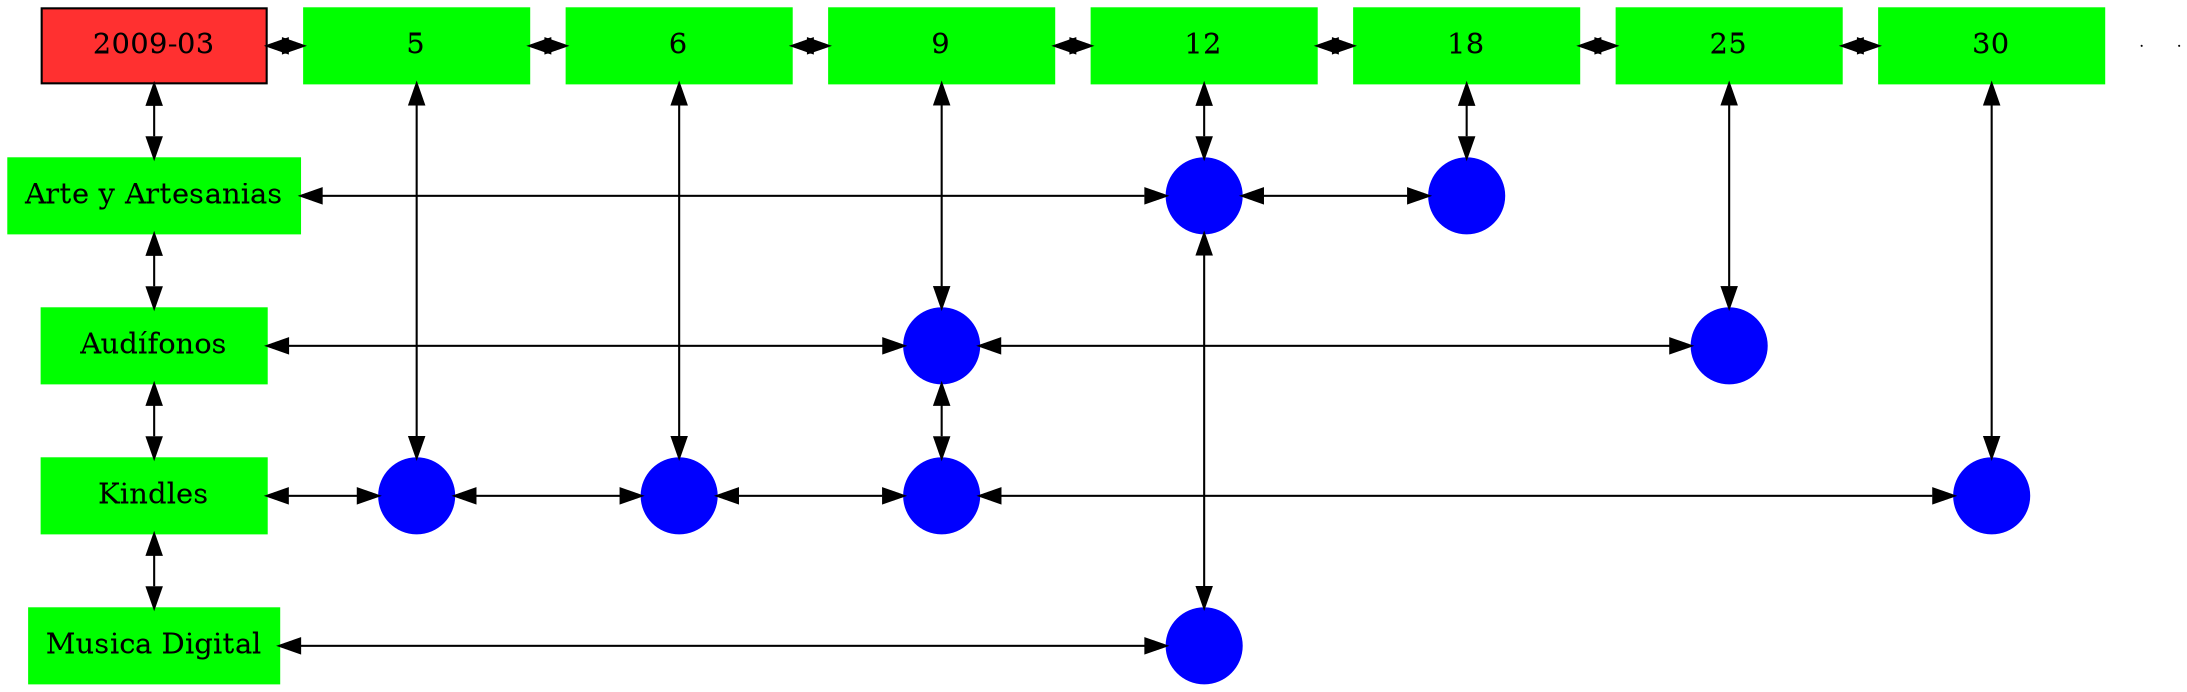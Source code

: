 digraph G{
node[shape="box"];
nodeMt[ label = "2009-03", width = 1.5, style = filled, fillcolor = firebrick1, group = 1 ];
e0[ shape = point, width = 0 ];
e1[ shape = point, width = 0 ];
node0xc001f785f0[label="5",color=green,style =filled,width = 1.5 group=5];
nodeMt->node0xc001f785f0[dir="both"];
{rank=same;nodeMt;node0xc001f785f0;}
node0xc001fce000[label="6",color=green,style =filled,width = 1.5 group=6];
node0xc001f785f0->node0xc001fce000[dir="both"];
{rank=same;node0xc001f785f0;node0xc001fce000;}
node0xc0021363c0[label="9",color=green,style =filled,width = 1.5 group=9];
node0xc001fce000->node0xc0021363c0[dir="both"];
{rank=same;node0xc001fce000;node0xc0021363c0;}
node0xc001fdfc70[label="12",color=green,style =filled,width = 1.5 group=12];
node0xc0021363c0->node0xc001fdfc70[dir="both"];
{rank=same;node0xc0021363c0;node0xc001fdfc70;}
node0xc0021a3400[label="18",color=green,style =filled,width = 1.5 group=18];
node0xc001fdfc70->node0xc0021a3400[dir="both"];
{rank=same;node0xc001fdfc70;node0xc0021a3400;}
node0xc0021025a0[label="25",color=green,style =filled,width = 1.5 group=25];
node0xc0021a3400->node0xc0021025a0[dir="both"];
{rank=same;node0xc0021a3400;node0xc0021025a0;}
node0xc0021b4640[label="30",color=green,style =filled,width = 1.5 group=30];
node0xc0021025a0->node0xc0021b4640[dir="both"];
{rank=same;node0xc0021025a0;node0xc0021b4640;}
node0xc0021a33b0[label="Arte y Artesanias",color=green,style =filled width = 1.5 group=1];
node0xc0022f1900[label="",color=blue,style =filled, width = 0.5 group=12 shape=circle];
node0xc0021a33b0->node0xc0022f1900[dir="both"];
{rank=same;node0xc0021a33b0;node0xc0022f1900;}
node0xc0021ac400[label="",color=blue,style =filled, width = 0.5 group=18 shape=circle];
node0xc0022f1900->node0xc0021ac400[dir="both"];
{rank=same;node0xc0021ac400;node0xc0022f1900;}
node0xc002102550[label="Audífonos",color=green,style =filled width = 1.5 group=1];
node0xc00212b600[label="",color=blue,style =filled, width = 0.5 group=9 shape=circle];
node0xc002102550->node0xc00212b600[dir="both"];
{rank=same;node0xc002102550;node0xc00212b600;}
node0xc0020fed00[label="",color=blue,style =filled, width = 0.5 group=25 shape=circle];
node0xc00212b600->node0xc0020fed00[dir="both"];
{rank=same;node0xc0020fed00;node0xc00212b600;}
node0xc001f785a0[label="Kindles",color=green,style =filled width = 1.5 group=1];
node0xc001f70e00[label="",color=blue,style =filled, width = 0.5 group=5 shape=circle];
node0xc001f785a0->node0xc001f70e00[dir="both"];
{rank=same;node0xc001f785a0;node0xc001f70e00;}
node0xc001fc6a80[label="",color=blue,style =filled, width = 0.5 group=6 shape=circle];
node0xc001f70e00->node0xc001fc6a80[dir="both"];
{rank=same;node0xc001fc6a80;node0xc001f70e00;}
node0xc002271780[label="",color=blue,style =filled, width = 0.5 group=9 shape=circle];
node0xc001fc6a80->node0xc002271780[dir="both"];
{rank=same;node0xc002271780;node0xc001fc6a80;}
node0xc0021ad400[label="",color=blue,style =filled, width = 0.5 group=30 shape=circle];
node0xc002271780->node0xc0021ad400[dir="both"];
{rank=same;node0xc0021ad400;node0xc002271780;}
node0xc001fdfc20[label="Musica Digital",color=green,style =filled width = 1.5 group=1];
node0xc001fdd600[label="",color=blue,style =filled, width = 0.5 group=12 shape=circle];
node0xc001fdfc20->node0xc001fdd600[dir="both"];
{rank=same;node0xc001fdfc20;node0xc001fdd600;}
node0xc001f785f0->node0xc001f70e00[dir="both"];
node0xc001fce000->node0xc001fc6a80[dir="both"];
node0xc0021363c0->node0xc00212b600[dir="both"];
node0xc00212b600->node0xc002271780[dir="both"];
node0xc001fdfc70->node0xc0022f1900[dir="both"];
node0xc0022f1900->node0xc001fdd600[dir="both"];
node0xc0021a3400->node0xc0021ac400[dir="both"];
node0xc0021025a0->node0xc0020fed00[dir="both"];
node0xc0021b4640->node0xc0021ad400[dir="both"];
nodeMt->node0xc0021a33b0[dir="both"];
node0xc0021a33b0->node0xc002102550[dir="both"];
node0xc002102550->node0xc001f785a0[dir="both"];
node0xc001f785a0->node0xc001fdfc20[dir="both"];
}
